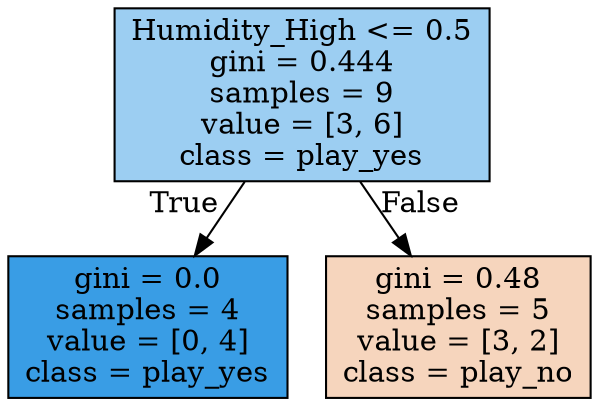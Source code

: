 digraph Tree {
node [shape=box, style="filled", color="black"] ;
0 [label="Humidity_High <= 0.5\ngini = 0.444\nsamples = 9\nvalue = [3, 6]\nclass = play_yes", fillcolor="#9ccef2"] ;
1 [label="gini = 0.0\nsamples = 4\nvalue = [0, 4]\nclass = play_yes", fillcolor="#399de5"] ;
0 -> 1 [labeldistance=2.5, labelangle=45, headlabel="True"] ;
2 [label="gini = 0.48\nsamples = 5\nvalue = [3, 2]\nclass = play_no", fillcolor="#f6d5bd"] ;
0 -> 2 [labeldistance=2.5, labelangle=-45, headlabel="False"] ;
}